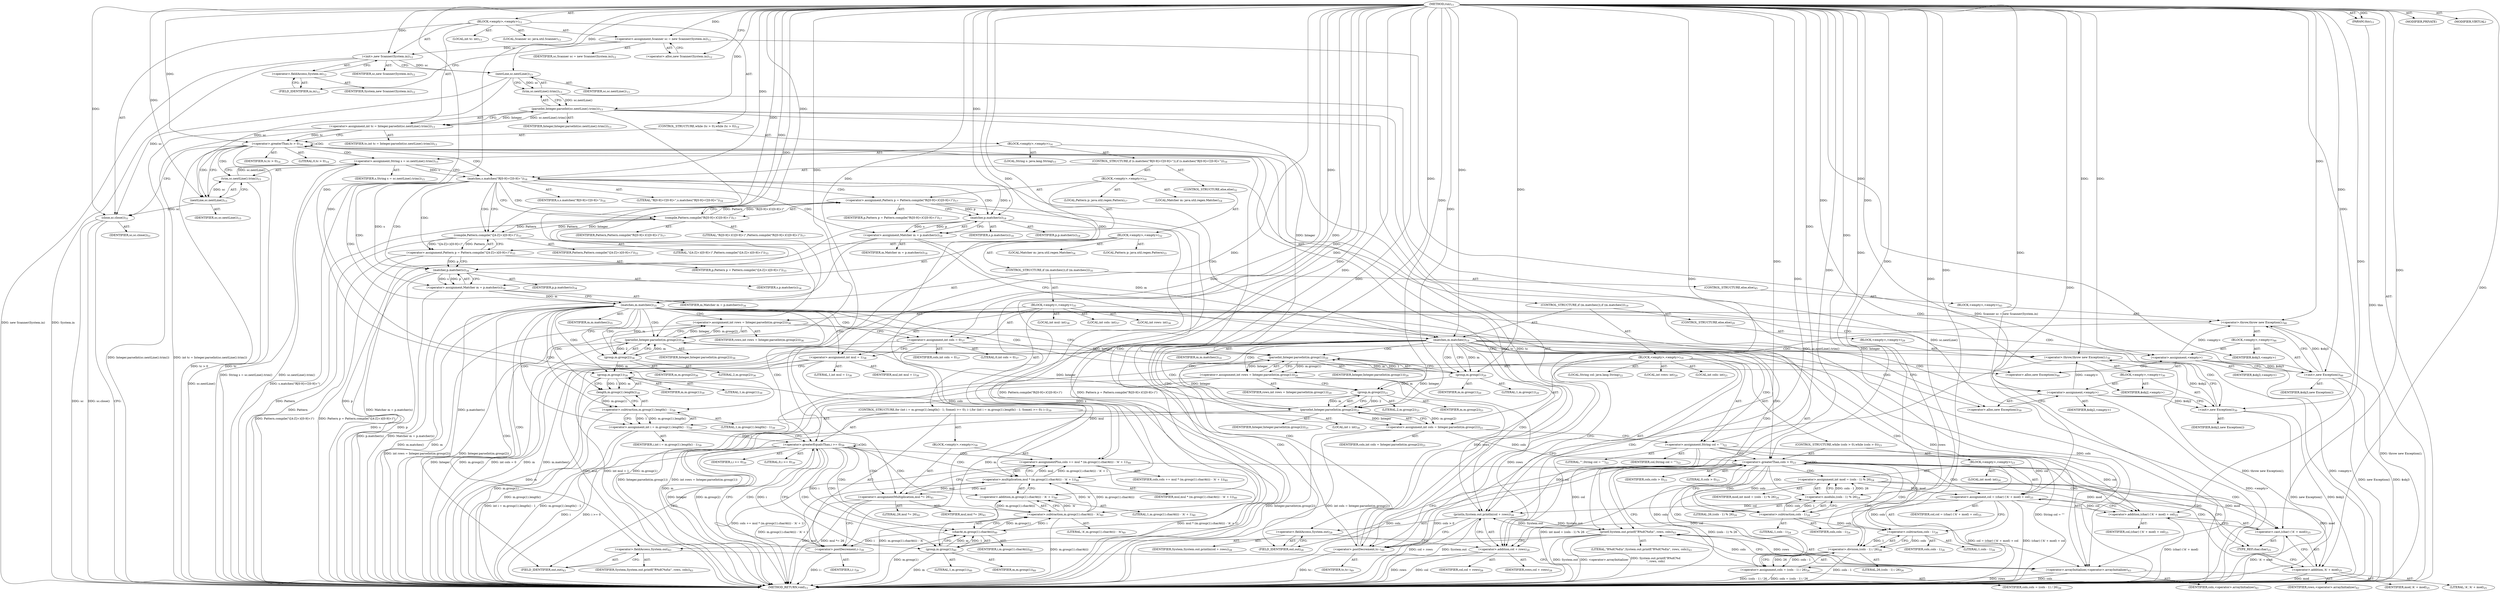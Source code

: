 digraph "run" {  
"34" [label = <(METHOD,run)<SUB>11</SUB>> ]
"35" [label = <(PARAM,this)<SUB>11</SUB>> ]
"36" [label = <(BLOCK,&lt;empty&gt;,&lt;empty&gt;)<SUB>11</SUB>> ]
"4" [label = <(LOCAL,Scanner sc: java.util.Scanner)<SUB>12</SUB>> ]
"37" [label = <(&lt;operator&gt;.assignment,Scanner sc = new Scanner(System.in))<SUB>12</SUB>> ]
"38" [label = <(IDENTIFIER,sc,Scanner sc = new Scanner(System.in))<SUB>12</SUB>> ]
"39" [label = <(&lt;operator&gt;.alloc,new Scanner(System.in))<SUB>12</SUB>> ]
"40" [label = <(&lt;init&gt;,new Scanner(System.in))<SUB>12</SUB>> ]
"3" [label = <(IDENTIFIER,sc,new Scanner(System.in))<SUB>12</SUB>> ]
"41" [label = <(&lt;operator&gt;.fieldAccess,System.in)<SUB>12</SUB>> ]
"42" [label = <(IDENTIFIER,System,new Scanner(System.in))<SUB>12</SUB>> ]
"43" [label = <(FIELD_IDENTIFIER,in,in)<SUB>12</SUB>> ]
"44" [label = <(LOCAL,int tc: int)<SUB>13</SUB>> ]
"45" [label = <(&lt;operator&gt;.assignment,int tc = Integer.parseInt(sc.nextLine().trim()))<SUB>13</SUB>> ]
"46" [label = <(IDENTIFIER,tc,int tc = Integer.parseInt(sc.nextLine().trim()))<SUB>13</SUB>> ]
"47" [label = <(parseInt,Integer.parseInt(sc.nextLine().trim()))<SUB>13</SUB>> ]
"48" [label = <(IDENTIFIER,Integer,Integer.parseInt(sc.nextLine().trim()))<SUB>13</SUB>> ]
"49" [label = <(trim,sc.nextLine().trim())<SUB>13</SUB>> ]
"50" [label = <(nextLine,sc.nextLine())<SUB>13</SUB>> ]
"51" [label = <(IDENTIFIER,sc,sc.nextLine())<SUB>13</SUB>> ]
"52" [label = <(CONTROL_STRUCTURE,while (tc &gt; 0),while (tc &gt; 0))<SUB>14</SUB>> ]
"53" [label = <(&lt;operator&gt;.greaterThan,tc &gt; 0)<SUB>14</SUB>> ]
"54" [label = <(IDENTIFIER,tc,tc &gt; 0)<SUB>14</SUB>> ]
"55" [label = <(LITERAL,0,tc &gt; 0)<SUB>14</SUB>> ]
"56" [label = <(BLOCK,&lt;empty&gt;,&lt;empty&gt;)<SUB>14</SUB>> ]
"57" [label = <(LOCAL,String s: java.lang.String)<SUB>15</SUB>> ]
"58" [label = <(&lt;operator&gt;.assignment,String s = sc.nextLine().trim())<SUB>15</SUB>> ]
"59" [label = <(IDENTIFIER,s,String s = sc.nextLine().trim())<SUB>15</SUB>> ]
"60" [label = <(trim,sc.nextLine().trim())<SUB>15</SUB>> ]
"61" [label = <(nextLine,sc.nextLine())<SUB>15</SUB>> ]
"62" [label = <(IDENTIFIER,sc,sc.nextLine())<SUB>15</SUB>> ]
"63" [label = <(CONTROL_STRUCTURE,if (s.matches(&quot;R[0-9]+C[0-9]+&quot;)),if (s.matches(&quot;R[0-9]+C[0-9]+&quot;)))<SUB>16</SUB>> ]
"64" [label = <(matches,s.matches(&quot;R[0-9]+C[0-9]+&quot;))<SUB>16</SUB>> ]
"65" [label = <(IDENTIFIER,s,s.matches(&quot;R[0-9]+C[0-9]+&quot;))<SUB>16</SUB>> ]
"66" [label = <(LITERAL,&quot;R[0-9]+C[0-9]+&quot;,s.matches(&quot;R[0-9]+C[0-9]+&quot;))<SUB>16</SUB>> ]
"67" [label = <(BLOCK,&lt;empty&gt;,&lt;empty&gt;)<SUB>16</SUB>> ]
"68" [label = <(LOCAL,Pattern p: java.util.regex.Pattern)<SUB>17</SUB>> ]
"69" [label = <(&lt;operator&gt;.assignment,Pattern p = Pattern.compile(&quot;R([0-9]+)C([0-9]+)&quot;))<SUB>17</SUB>> ]
"70" [label = <(IDENTIFIER,p,Pattern p = Pattern.compile(&quot;R([0-9]+)C([0-9]+)&quot;))<SUB>17</SUB>> ]
"71" [label = <(compile,Pattern.compile(&quot;R([0-9]+)C([0-9]+)&quot;))<SUB>17</SUB>> ]
"72" [label = <(IDENTIFIER,Pattern,Pattern.compile(&quot;R([0-9]+)C([0-9]+)&quot;))<SUB>17</SUB>> ]
"73" [label = <(LITERAL,&quot;R([0-9]+)C([0-9]+)&quot;,Pattern.compile(&quot;R([0-9]+)C([0-9]+)&quot;))<SUB>17</SUB>> ]
"74" [label = <(LOCAL,Matcher m: java.util.regex.Matcher)<SUB>18</SUB>> ]
"75" [label = <(&lt;operator&gt;.assignment,Matcher m = p.matcher(s))<SUB>18</SUB>> ]
"76" [label = <(IDENTIFIER,m,Matcher m = p.matcher(s))<SUB>18</SUB>> ]
"77" [label = <(matcher,p.matcher(s))<SUB>18</SUB>> ]
"78" [label = <(IDENTIFIER,p,p.matcher(s))<SUB>18</SUB>> ]
"79" [label = <(IDENTIFIER,s,p.matcher(s))<SUB>18</SUB>> ]
"80" [label = <(CONTROL_STRUCTURE,if (m.matches()),if (m.matches()))<SUB>19</SUB>> ]
"81" [label = <(matches,m.matches())<SUB>19</SUB>> ]
"82" [label = <(IDENTIFIER,m,m.matches())<SUB>19</SUB>> ]
"83" [label = <(BLOCK,&lt;empty&gt;,&lt;empty&gt;)<SUB>19</SUB>> ]
"84" [label = <(LOCAL,int rows: int)<SUB>20</SUB>> ]
"85" [label = <(&lt;operator&gt;.assignment,int rows = Integer.parseInt(m.group(1)))<SUB>20</SUB>> ]
"86" [label = <(IDENTIFIER,rows,int rows = Integer.parseInt(m.group(1)))<SUB>20</SUB>> ]
"87" [label = <(parseInt,Integer.parseInt(m.group(1)))<SUB>20</SUB>> ]
"88" [label = <(IDENTIFIER,Integer,Integer.parseInt(m.group(1)))<SUB>20</SUB>> ]
"89" [label = <(group,m.group(1))<SUB>20</SUB>> ]
"90" [label = <(IDENTIFIER,m,m.group(1))<SUB>20</SUB>> ]
"91" [label = <(LITERAL,1,m.group(1))<SUB>20</SUB>> ]
"92" [label = <(LOCAL,int cols: int)<SUB>21</SUB>> ]
"93" [label = <(&lt;operator&gt;.assignment,int cols = Integer.parseInt(m.group(2)))<SUB>21</SUB>> ]
"94" [label = <(IDENTIFIER,cols,int cols = Integer.parseInt(m.group(2)))<SUB>21</SUB>> ]
"95" [label = <(parseInt,Integer.parseInt(m.group(2)))<SUB>21</SUB>> ]
"96" [label = <(IDENTIFIER,Integer,Integer.parseInt(m.group(2)))<SUB>21</SUB>> ]
"97" [label = <(group,m.group(2))<SUB>21</SUB>> ]
"98" [label = <(IDENTIFIER,m,m.group(2))<SUB>21</SUB>> ]
"99" [label = <(LITERAL,2,m.group(2))<SUB>21</SUB>> ]
"100" [label = <(LOCAL,String col: java.lang.String)<SUB>22</SUB>> ]
"101" [label = <(&lt;operator&gt;.assignment,String col = &quot;&quot;)<SUB>22</SUB>> ]
"102" [label = <(IDENTIFIER,col,String col = &quot;&quot;)<SUB>22</SUB>> ]
"103" [label = <(LITERAL,&quot;&quot;,String col = &quot;&quot;)<SUB>22</SUB>> ]
"104" [label = <(CONTROL_STRUCTURE,while (cols &gt; 0),while (cols &gt; 0))<SUB>23</SUB>> ]
"105" [label = <(&lt;operator&gt;.greaterThan,cols &gt; 0)<SUB>23</SUB>> ]
"106" [label = <(IDENTIFIER,cols,cols &gt; 0)<SUB>23</SUB>> ]
"107" [label = <(LITERAL,0,cols &gt; 0)<SUB>23</SUB>> ]
"108" [label = <(BLOCK,&lt;empty&gt;,&lt;empty&gt;)<SUB>23</SUB>> ]
"109" [label = <(LOCAL,int mod: int)<SUB>24</SUB>> ]
"110" [label = <(&lt;operator&gt;.assignment,int mod = (cols - 1) % 26)<SUB>24</SUB>> ]
"111" [label = <(IDENTIFIER,mod,int mod = (cols - 1) % 26)<SUB>24</SUB>> ]
"112" [label = <(&lt;operator&gt;.modulo,(cols - 1) % 26)<SUB>24</SUB>> ]
"113" [label = <(&lt;operator&gt;.subtraction,cols - 1)<SUB>24</SUB>> ]
"114" [label = <(IDENTIFIER,cols,cols - 1)<SUB>24</SUB>> ]
"115" [label = <(LITERAL,1,cols - 1)<SUB>24</SUB>> ]
"116" [label = <(LITERAL,26,(cols - 1) % 26)<SUB>24</SUB>> ]
"117" [label = <(&lt;operator&gt;.assignment,col = (char) ('A' + mod) + col)<SUB>25</SUB>> ]
"118" [label = <(IDENTIFIER,col,col = (char) ('A' + mod) + col)<SUB>25</SUB>> ]
"119" [label = <(&lt;operator&gt;.addition,(char) ('A' + mod) + col)<SUB>25</SUB>> ]
"120" [label = <(&lt;operator&gt;.cast,(char) ('A' + mod))<SUB>25</SUB>> ]
"121" [label = <(TYPE_REF,char,char)<SUB>25</SUB>> ]
"122" [label = <(&lt;operator&gt;.addition,'A' + mod)<SUB>25</SUB>> ]
"123" [label = <(LITERAL,'A','A' + mod)<SUB>25</SUB>> ]
"124" [label = <(IDENTIFIER,mod,'A' + mod)<SUB>25</SUB>> ]
"125" [label = <(IDENTIFIER,col,(char) ('A' + mod) + col)<SUB>25</SUB>> ]
"126" [label = <(&lt;operator&gt;.assignment,cols = (cols - 1) / 26)<SUB>26</SUB>> ]
"127" [label = <(IDENTIFIER,cols,cols = (cols - 1) / 26)<SUB>26</SUB>> ]
"128" [label = <(&lt;operator&gt;.division,(cols - 1) / 26)<SUB>26</SUB>> ]
"129" [label = <(&lt;operator&gt;.subtraction,cols - 1)<SUB>26</SUB>> ]
"130" [label = <(IDENTIFIER,cols,cols - 1)<SUB>26</SUB>> ]
"131" [label = <(LITERAL,1,cols - 1)<SUB>26</SUB>> ]
"132" [label = <(LITERAL,26,(cols - 1) / 26)<SUB>26</SUB>> ]
"133" [label = <(println,System.out.println(col + rows))<SUB>28</SUB>> ]
"134" [label = <(&lt;operator&gt;.fieldAccess,System.out)<SUB>28</SUB>> ]
"135" [label = <(IDENTIFIER,System,System.out.println(col + rows))<SUB>28</SUB>> ]
"136" [label = <(FIELD_IDENTIFIER,out,out)<SUB>28</SUB>> ]
"137" [label = <(&lt;operator&gt;.addition,col + rows)<SUB>28</SUB>> ]
"138" [label = <(IDENTIFIER,col,col + rows)<SUB>28</SUB>> ]
"139" [label = <(IDENTIFIER,rows,col + rows)<SUB>28</SUB>> ]
"140" [label = <(CONTROL_STRUCTURE,else,else)<SUB>29</SUB>> ]
"141" [label = <(BLOCK,&lt;empty&gt;,&lt;empty&gt;)<SUB>29</SUB>> ]
"142" [label = <(&lt;operator&gt;.throw,throw new Exception();)<SUB>30</SUB>> ]
"143" [label = <(BLOCK,&lt;empty&gt;,&lt;empty&gt;)<SUB>30</SUB>> ]
"144" [label = <(&lt;operator&gt;.assignment,&lt;empty&gt;)> ]
"145" [label = <(IDENTIFIER,$obj2,&lt;empty&gt;)> ]
"146" [label = <(&lt;operator&gt;.alloc,new Exception())<SUB>30</SUB>> ]
"147" [label = <(&lt;init&gt;,new Exception())<SUB>30</SUB>> ]
"148" [label = <(IDENTIFIER,$obj2,new Exception())> ]
"149" [label = <(IDENTIFIER,$obj2,&lt;empty&gt;)> ]
"150" [label = <(CONTROL_STRUCTURE,else,else)<SUB>32</SUB>> ]
"151" [label = <(BLOCK,&lt;empty&gt;,&lt;empty&gt;)<SUB>32</SUB>> ]
"152" [label = <(LOCAL,Pattern p: java.util.regex.Pattern)<SUB>33</SUB>> ]
"153" [label = <(&lt;operator&gt;.assignment,Pattern p = Pattern.compile(&quot;([A-Z]+)([0-9]+)&quot;))<SUB>33</SUB>> ]
"154" [label = <(IDENTIFIER,p,Pattern p = Pattern.compile(&quot;([A-Z]+)([0-9]+)&quot;))<SUB>33</SUB>> ]
"155" [label = <(compile,Pattern.compile(&quot;([A-Z]+)([0-9]+)&quot;))<SUB>33</SUB>> ]
"156" [label = <(IDENTIFIER,Pattern,Pattern.compile(&quot;([A-Z]+)([0-9]+)&quot;))<SUB>33</SUB>> ]
"157" [label = <(LITERAL,&quot;([A-Z]+)([0-9]+)&quot;,Pattern.compile(&quot;([A-Z]+)([0-9]+)&quot;))<SUB>33</SUB>> ]
"158" [label = <(LOCAL,Matcher m: java.util.regex.Matcher)<SUB>34</SUB>> ]
"159" [label = <(&lt;operator&gt;.assignment,Matcher m = p.matcher(s))<SUB>34</SUB>> ]
"160" [label = <(IDENTIFIER,m,Matcher m = p.matcher(s))<SUB>34</SUB>> ]
"161" [label = <(matcher,p.matcher(s))<SUB>34</SUB>> ]
"162" [label = <(IDENTIFIER,p,p.matcher(s))<SUB>34</SUB>> ]
"163" [label = <(IDENTIFIER,s,p.matcher(s))<SUB>34</SUB>> ]
"164" [label = <(CONTROL_STRUCTURE,if (m.matches()),if (m.matches()))<SUB>35</SUB>> ]
"165" [label = <(matches,m.matches())<SUB>35</SUB>> ]
"166" [label = <(IDENTIFIER,m,m.matches())<SUB>35</SUB>> ]
"167" [label = <(BLOCK,&lt;empty&gt;,&lt;empty&gt;)<SUB>35</SUB>> ]
"168" [label = <(LOCAL,int rows: int)<SUB>36</SUB>> ]
"169" [label = <(&lt;operator&gt;.assignment,int rows = Integer.parseInt(m.group(2)))<SUB>36</SUB>> ]
"170" [label = <(IDENTIFIER,rows,int rows = Integer.parseInt(m.group(2)))<SUB>36</SUB>> ]
"171" [label = <(parseInt,Integer.parseInt(m.group(2)))<SUB>36</SUB>> ]
"172" [label = <(IDENTIFIER,Integer,Integer.parseInt(m.group(2)))<SUB>36</SUB>> ]
"173" [label = <(group,m.group(2))<SUB>36</SUB>> ]
"174" [label = <(IDENTIFIER,m,m.group(2))<SUB>36</SUB>> ]
"175" [label = <(LITERAL,2,m.group(2))<SUB>36</SUB>> ]
"176" [label = <(LOCAL,int cols: int)<SUB>37</SUB>> ]
"177" [label = <(&lt;operator&gt;.assignment,int cols = 0)<SUB>37</SUB>> ]
"178" [label = <(IDENTIFIER,cols,int cols = 0)<SUB>37</SUB>> ]
"179" [label = <(LITERAL,0,int cols = 0)<SUB>37</SUB>> ]
"180" [label = <(LOCAL,int mul: int)<SUB>38</SUB>> ]
"181" [label = <(&lt;operator&gt;.assignment,int mul = 1)<SUB>38</SUB>> ]
"182" [label = <(IDENTIFIER,mul,int mul = 1)<SUB>38</SUB>> ]
"183" [label = <(LITERAL,1,int mul = 1)<SUB>38</SUB>> ]
"184" [label = <(CONTROL_STRUCTURE,for (int i = m.group(1).length() - 1; Some(i &gt;= 0); i--),for (int i = m.group(1).length() - 1; Some(i &gt;= 0); i--))<SUB>39</SUB>> ]
"185" [label = <(LOCAL,int i: int)<SUB>39</SUB>> ]
"186" [label = <(&lt;operator&gt;.assignment,int i = m.group(1).length() - 1)<SUB>39</SUB>> ]
"187" [label = <(IDENTIFIER,i,int i = m.group(1).length() - 1)<SUB>39</SUB>> ]
"188" [label = <(&lt;operator&gt;.subtraction,m.group(1).length() - 1)<SUB>39</SUB>> ]
"189" [label = <(length,m.group(1).length())<SUB>39</SUB>> ]
"190" [label = <(group,m.group(1))<SUB>39</SUB>> ]
"191" [label = <(IDENTIFIER,m,m.group(1))<SUB>39</SUB>> ]
"192" [label = <(LITERAL,1,m.group(1))<SUB>39</SUB>> ]
"193" [label = <(LITERAL,1,m.group(1).length() - 1)<SUB>39</SUB>> ]
"194" [label = <(&lt;operator&gt;.greaterEqualsThan,i &gt;= 0)<SUB>39</SUB>> ]
"195" [label = <(IDENTIFIER,i,i &gt;= 0)<SUB>39</SUB>> ]
"196" [label = <(LITERAL,0,i &gt;= 0)<SUB>39</SUB>> ]
"197" [label = <(&lt;operator&gt;.postDecrement,i--)<SUB>39</SUB>> ]
"198" [label = <(IDENTIFIER,i,i--)<SUB>39</SUB>> ]
"199" [label = <(BLOCK,&lt;empty&gt;,&lt;empty&gt;)<SUB>39</SUB>> ]
"200" [label = <(&lt;operator&gt;.assignmentPlus,cols += mul * (m.group(1).charAt(i) - 'A' + 1))<SUB>40</SUB>> ]
"201" [label = <(IDENTIFIER,cols,cols += mul * (m.group(1).charAt(i) - 'A' + 1))<SUB>40</SUB>> ]
"202" [label = <(&lt;operator&gt;.multiplication,mul * (m.group(1).charAt(i) - 'A' + 1))<SUB>40</SUB>> ]
"203" [label = <(IDENTIFIER,mul,mul * (m.group(1).charAt(i) - 'A' + 1))<SUB>40</SUB>> ]
"204" [label = <(&lt;operator&gt;.addition,m.group(1).charAt(i) - 'A' + 1)<SUB>40</SUB>> ]
"205" [label = <(&lt;operator&gt;.subtraction,m.group(1).charAt(i) - 'A')<SUB>40</SUB>> ]
"206" [label = <(charAt,m.group(1).charAt(i))<SUB>40</SUB>> ]
"207" [label = <(group,m.group(1))<SUB>40</SUB>> ]
"208" [label = <(IDENTIFIER,m,m.group(1))<SUB>40</SUB>> ]
"209" [label = <(LITERAL,1,m.group(1))<SUB>40</SUB>> ]
"210" [label = <(IDENTIFIER,i,m.group(1).charAt(i))<SUB>40</SUB>> ]
"211" [label = <(LITERAL,'A',m.group(1).charAt(i) - 'A')<SUB>40</SUB>> ]
"212" [label = <(LITERAL,1,m.group(1).charAt(i) - 'A' + 1)<SUB>40</SUB>> ]
"213" [label = <(&lt;operator&gt;.assignmentMultiplication,mul *= 26)<SUB>41</SUB>> ]
"214" [label = <(IDENTIFIER,mul,mul *= 26)<SUB>41</SUB>> ]
"215" [label = <(LITERAL,26,mul *= 26)<SUB>41</SUB>> ]
"216" [label = <(printf,System.out.printf(&quot;R%dC%d\n&quot;, rows, cols))<SUB>43</SUB>> ]
"217" [label = <(&lt;operator&gt;.fieldAccess,System.out)<SUB>43</SUB>> ]
"218" [label = <(IDENTIFIER,System,System.out.printf(&quot;R%dC%d\n&quot;, rows, cols))<SUB>43</SUB>> ]
"219" [label = <(FIELD_IDENTIFIER,out,out)<SUB>43</SUB>> ]
"220" [label = <(LITERAL,&quot;R%dC%d\n&quot;,System.out.printf(&quot;R%dC%d\n&quot;, rows, cols))<SUB>43</SUB>> ]
"221" [label = <(&lt;operator&gt;.arrayInitializer,&lt;operator&gt;.arrayInitializer)<SUB>43</SUB>> ]
"222" [label = <(IDENTIFIER,rows,&lt;operator&gt;.arrayInitializer)<SUB>43</SUB>> ]
"223" [label = <(IDENTIFIER,cols,&lt;operator&gt;.arrayInitializer)<SUB>43</SUB>> ]
"224" [label = <(CONTROL_STRUCTURE,else,else)<SUB>45</SUB>> ]
"225" [label = <(BLOCK,&lt;empty&gt;,&lt;empty&gt;)<SUB>45</SUB>> ]
"226" [label = <(&lt;operator&gt;.throw,throw new Exception();)<SUB>46</SUB>> ]
"227" [label = <(BLOCK,&lt;empty&gt;,&lt;empty&gt;)<SUB>46</SUB>> ]
"228" [label = <(&lt;operator&gt;.assignment,&lt;empty&gt;)> ]
"229" [label = <(IDENTIFIER,$obj3,&lt;empty&gt;)> ]
"230" [label = <(&lt;operator&gt;.alloc,new Exception())<SUB>46</SUB>> ]
"231" [label = <(&lt;init&gt;,new Exception())<SUB>46</SUB>> ]
"232" [label = <(IDENTIFIER,$obj3,new Exception())> ]
"233" [label = <(IDENTIFIER,$obj3,&lt;empty&gt;)> ]
"234" [label = <(&lt;operator&gt;.postDecrement,tc--)<SUB>49</SUB>> ]
"235" [label = <(IDENTIFIER,tc,tc--)<SUB>49</SUB>> ]
"236" [label = <(close,sc.close())<SUB>51</SUB>> ]
"237" [label = <(IDENTIFIER,sc,sc.close())<SUB>51</SUB>> ]
"238" [label = <(MODIFIER,PRIVATE)> ]
"239" [label = <(MODIFIER,VIRTUAL)> ]
"240" [label = <(METHOD_RETURN,void)<SUB>11</SUB>> ]
  "34" -> "35"  [ label = "AST: "] 
  "34" -> "36"  [ label = "AST: "] 
  "34" -> "238"  [ label = "AST: "] 
  "34" -> "239"  [ label = "AST: "] 
  "34" -> "240"  [ label = "AST: "] 
  "36" -> "4"  [ label = "AST: "] 
  "36" -> "37"  [ label = "AST: "] 
  "36" -> "40"  [ label = "AST: "] 
  "36" -> "44"  [ label = "AST: "] 
  "36" -> "45"  [ label = "AST: "] 
  "36" -> "52"  [ label = "AST: "] 
  "36" -> "236"  [ label = "AST: "] 
  "37" -> "38"  [ label = "AST: "] 
  "37" -> "39"  [ label = "AST: "] 
  "40" -> "3"  [ label = "AST: "] 
  "40" -> "41"  [ label = "AST: "] 
  "41" -> "42"  [ label = "AST: "] 
  "41" -> "43"  [ label = "AST: "] 
  "45" -> "46"  [ label = "AST: "] 
  "45" -> "47"  [ label = "AST: "] 
  "47" -> "48"  [ label = "AST: "] 
  "47" -> "49"  [ label = "AST: "] 
  "49" -> "50"  [ label = "AST: "] 
  "50" -> "51"  [ label = "AST: "] 
  "52" -> "53"  [ label = "AST: "] 
  "52" -> "56"  [ label = "AST: "] 
  "53" -> "54"  [ label = "AST: "] 
  "53" -> "55"  [ label = "AST: "] 
  "56" -> "57"  [ label = "AST: "] 
  "56" -> "58"  [ label = "AST: "] 
  "56" -> "63"  [ label = "AST: "] 
  "56" -> "234"  [ label = "AST: "] 
  "58" -> "59"  [ label = "AST: "] 
  "58" -> "60"  [ label = "AST: "] 
  "60" -> "61"  [ label = "AST: "] 
  "61" -> "62"  [ label = "AST: "] 
  "63" -> "64"  [ label = "AST: "] 
  "63" -> "67"  [ label = "AST: "] 
  "63" -> "150"  [ label = "AST: "] 
  "64" -> "65"  [ label = "AST: "] 
  "64" -> "66"  [ label = "AST: "] 
  "67" -> "68"  [ label = "AST: "] 
  "67" -> "69"  [ label = "AST: "] 
  "67" -> "74"  [ label = "AST: "] 
  "67" -> "75"  [ label = "AST: "] 
  "67" -> "80"  [ label = "AST: "] 
  "69" -> "70"  [ label = "AST: "] 
  "69" -> "71"  [ label = "AST: "] 
  "71" -> "72"  [ label = "AST: "] 
  "71" -> "73"  [ label = "AST: "] 
  "75" -> "76"  [ label = "AST: "] 
  "75" -> "77"  [ label = "AST: "] 
  "77" -> "78"  [ label = "AST: "] 
  "77" -> "79"  [ label = "AST: "] 
  "80" -> "81"  [ label = "AST: "] 
  "80" -> "83"  [ label = "AST: "] 
  "80" -> "140"  [ label = "AST: "] 
  "81" -> "82"  [ label = "AST: "] 
  "83" -> "84"  [ label = "AST: "] 
  "83" -> "85"  [ label = "AST: "] 
  "83" -> "92"  [ label = "AST: "] 
  "83" -> "93"  [ label = "AST: "] 
  "83" -> "100"  [ label = "AST: "] 
  "83" -> "101"  [ label = "AST: "] 
  "83" -> "104"  [ label = "AST: "] 
  "83" -> "133"  [ label = "AST: "] 
  "85" -> "86"  [ label = "AST: "] 
  "85" -> "87"  [ label = "AST: "] 
  "87" -> "88"  [ label = "AST: "] 
  "87" -> "89"  [ label = "AST: "] 
  "89" -> "90"  [ label = "AST: "] 
  "89" -> "91"  [ label = "AST: "] 
  "93" -> "94"  [ label = "AST: "] 
  "93" -> "95"  [ label = "AST: "] 
  "95" -> "96"  [ label = "AST: "] 
  "95" -> "97"  [ label = "AST: "] 
  "97" -> "98"  [ label = "AST: "] 
  "97" -> "99"  [ label = "AST: "] 
  "101" -> "102"  [ label = "AST: "] 
  "101" -> "103"  [ label = "AST: "] 
  "104" -> "105"  [ label = "AST: "] 
  "104" -> "108"  [ label = "AST: "] 
  "105" -> "106"  [ label = "AST: "] 
  "105" -> "107"  [ label = "AST: "] 
  "108" -> "109"  [ label = "AST: "] 
  "108" -> "110"  [ label = "AST: "] 
  "108" -> "117"  [ label = "AST: "] 
  "108" -> "126"  [ label = "AST: "] 
  "110" -> "111"  [ label = "AST: "] 
  "110" -> "112"  [ label = "AST: "] 
  "112" -> "113"  [ label = "AST: "] 
  "112" -> "116"  [ label = "AST: "] 
  "113" -> "114"  [ label = "AST: "] 
  "113" -> "115"  [ label = "AST: "] 
  "117" -> "118"  [ label = "AST: "] 
  "117" -> "119"  [ label = "AST: "] 
  "119" -> "120"  [ label = "AST: "] 
  "119" -> "125"  [ label = "AST: "] 
  "120" -> "121"  [ label = "AST: "] 
  "120" -> "122"  [ label = "AST: "] 
  "122" -> "123"  [ label = "AST: "] 
  "122" -> "124"  [ label = "AST: "] 
  "126" -> "127"  [ label = "AST: "] 
  "126" -> "128"  [ label = "AST: "] 
  "128" -> "129"  [ label = "AST: "] 
  "128" -> "132"  [ label = "AST: "] 
  "129" -> "130"  [ label = "AST: "] 
  "129" -> "131"  [ label = "AST: "] 
  "133" -> "134"  [ label = "AST: "] 
  "133" -> "137"  [ label = "AST: "] 
  "134" -> "135"  [ label = "AST: "] 
  "134" -> "136"  [ label = "AST: "] 
  "137" -> "138"  [ label = "AST: "] 
  "137" -> "139"  [ label = "AST: "] 
  "140" -> "141"  [ label = "AST: "] 
  "141" -> "142"  [ label = "AST: "] 
  "142" -> "143"  [ label = "AST: "] 
  "143" -> "144"  [ label = "AST: "] 
  "143" -> "147"  [ label = "AST: "] 
  "143" -> "149"  [ label = "AST: "] 
  "144" -> "145"  [ label = "AST: "] 
  "144" -> "146"  [ label = "AST: "] 
  "147" -> "148"  [ label = "AST: "] 
  "150" -> "151"  [ label = "AST: "] 
  "151" -> "152"  [ label = "AST: "] 
  "151" -> "153"  [ label = "AST: "] 
  "151" -> "158"  [ label = "AST: "] 
  "151" -> "159"  [ label = "AST: "] 
  "151" -> "164"  [ label = "AST: "] 
  "153" -> "154"  [ label = "AST: "] 
  "153" -> "155"  [ label = "AST: "] 
  "155" -> "156"  [ label = "AST: "] 
  "155" -> "157"  [ label = "AST: "] 
  "159" -> "160"  [ label = "AST: "] 
  "159" -> "161"  [ label = "AST: "] 
  "161" -> "162"  [ label = "AST: "] 
  "161" -> "163"  [ label = "AST: "] 
  "164" -> "165"  [ label = "AST: "] 
  "164" -> "167"  [ label = "AST: "] 
  "164" -> "224"  [ label = "AST: "] 
  "165" -> "166"  [ label = "AST: "] 
  "167" -> "168"  [ label = "AST: "] 
  "167" -> "169"  [ label = "AST: "] 
  "167" -> "176"  [ label = "AST: "] 
  "167" -> "177"  [ label = "AST: "] 
  "167" -> "180"  [ label = "AST: "] 
  "167" -> "181"  [ label = "AST: "] 
  "167" -> "184"  [ label = "AST: "] 
  "167" -> "216"  [ label = "AST: "] 
  "169" -> "170"  [ label = "AST: "] 
  "169" -> "171"  [ label = "AST: "] 
  "171" -> "172"  [ label = "AST: "] 
  "171" -> "173"  [ label = "AST: "] 
  "173" -> "174"  [ label = "AST: "] 
  "173" -> "175"  [ label = "AST: "] 
  "177" -> "178"  [ label = "AST: "] 
  "177" -> "179"  [ label = "AST: "] 
  "181" -> "182"  [ label = "AST: "] 
  "181" -> "183"  [ label = "AST: "] 
  "184" -> "185"  [ label = "AST: "] 
  "184" -> "186"  [ label = "AST: "] 
  "184" -> "194"  [ label = "AST: "] 
  "184" -> "197"  [ label = "AST: "] 
  "184" -> "199"  [ label = "AST: "] 
  "186" -> "187"  [ label = "AST: "] 
  "186" -> "188"  [ label = "AST: "] 
  "188" -> "189"  [ label = "AST: "] 
  "188" -> "193"  [ label = "AST: "] 
  "189" -> "190"  [ label = "AST: "] 
  "190" -> "191"  [ label = "AST: "] 
  "190" -> "192"  [ label = "AST: "] 
  "194" -> "195"  [ label = "AST: "] 
  "194" -> "196"  [ label = "AST: "] 
  "197" -> "198"  [ label = "AST: "] 
  "199" -> "200"  [ label = "AST: "] 
  "199" -> "213"  [ label = "AST: "] 
  "200" -> "201"  [ label = "AST: "] 
  "200" -> "202"  [ label = "AST: "] 
  "202" -> "203"  [ label = "AST: "] 
  "202" -> "204"  [ label = "AST: "] 
  "204" -> "205"  [ label = "AST: "] 
  "204" -> "212"  [ label = "AST: "] 
  "205" -> "206"  [ label = "AST: "] 
  "205" -> "211"  [ label = "AST: "] 
  "206" -> "207"  [ label = "AST: "] 
  "206" -> "210"  [ label = "AST: "] 
  "207" -> "208"  [ label = "AST: "] 
  "207" -> "209"  [ label = "AST: "] 
  "213" -> "214"  [ label = "AST: "] 
  "213" -> "215"  [ label = "AST: "] 
  "216" -> "217"  [ label = "AST: "] 
  "216" -> "220"  [ label = "AST: "] 
  "216" -> "221"  [ label = "AST: "] 
  "217" -> "218"  [ label = "AST: "] 
  "217" -> "219"  [ label = "AST: "] 
  "221" -> "222"  [ label = "AST: "] 
  "221" -> "223"  [ label = "AST: "] 
  "224" -> "225"  [ label = "AST: "] 
  "225" -> "226"  [ label = "AST: "] 
  "226" -> "227"  [ label = "AST: "] 
  "227" -> "228"  [ label = "AST: "] 
  "227" -> "231"  [ label = "AST: "] 
  "227" -> "233"  [ label = "AST: "] 
  "228" -> "229"  [ label = "AST: "] 
  "228" -> "230"  [ label = "AST: "] 
  "231" -> "232"  [ label = "AST: "] 
  "234" -> "235"  [ label = "AST: "] 
  "236" -> "237"  [ label = "AST: "] 
  "37" -> "43"  [ label = "CFG: "] 
  "40" -> "50"  [ label = "CFG: "] 
  "45" -> "53"  [ label = "CFG: "] 
  "236" -> "240"  [ label = "CFG: "] 
  "39" -> "37"  [ label = "CFG: "] 
  "41" -> "40"  [ label = "CFG: "] 
  "47" -> "45"  [ label = "CFG: "] 
  "53" -> "61"  [ label = "CFG: "] 
  "53" -> "236"  [ label = "CFG: "] 
  "43" -> "41"  [ label = "CFG: "] 
  "49" -> "47"  [ label = "CFG: "] 
  "58" -> "64"  [ label = "CFG: "] 
  "234" -> "53"  [ label = "CFG: "] 
  "50" -> "49"  [ label = "CFG: "] 
  "60" -> "58"  [ label = "CFG: "] 
  "64" -> "71"  [ label = "CFG: "] 
  "64" -> "155"  [ label = "CFG: "] 
  "61" -> "60"  [ label = "CFG: "] 
  "69" -> "77"  [ label = "CFG: "] 
  "75" -> "81"  [ label = "CFG: "] 
  "71" -> "69"  [ label = "CFG: "] 
  "77" -> "75"  [ label = "CFG: "] 
  "81" -> "89"  [ label = "CFG: "] 
  "81" -> "146"  [ label = "CFG: "] 
  "153" -> "161"  [ label = "CFG: "] 
  "159" -> "165"  [ label = "CFG: "] 
  "85" -> "97"  [ label = "CFG: "] 
  "93" -> "101"  [ label = "CFG: "] 
  "101" -> "105"  [ label = "CFG: "] 
  "133" -> "234"  [ label = "CFG: "] 
  "155" -> "153"  [ label = "CFG: "] 
  "161" -> "159"  [ label = "CFG: "] 
  "165" -> "173"  [ label = "CFG: "] 
  "165" -> "230"  [ label = "CFG: "] 
  "87" -> "85"  [ label = "CFG: "] 
  "95" -> "93"  [ label = "CFG: "] 
  "105" -> "113"  [ label = "CFG: "] 
  "105" -> "136"  [ label = "CFG: "] 
  "134" -> "137"  [ label = "CFG: "] 
  "137" -> "133"  [ label = "CFG: "] 
  "142" -> "234"  [ label = "CFG: "] 
  "169" -> "177"  [ label = "CFG: "] 
  "177" -> "181"  [ label = "CFG: "] 
  "181" -> "190"  [ label = "CFG: "] 
  "216" -> "234"  [ label = "CFG: "] 
  "89" -> "87"  [ label = "CFG: "] 
  "97" -> "95"  [ label = "CFG: "] 
  "110" -> "121"  [ label = "CFG: "] 
  "117" -> "129"  [ label = "CFG: "] 
  "126" -> "105"  [ label = "CFG: "] 
  "136" -> "134"  [ label = "CFG: "] 
  "171" -> "169"  [ label = "CFG: "] 
  "186" -> "194"  [ label = "CFG: "] 
  "194" -> "207"  [ label = "CFG: "] 
  "194" -> "219"  [ label = "CFG: "] 
  "197" -> "194"  [ label = "CFG: "] 
  "217" -> "221"  [ label = "CFG: "] 
  "221" -> "216"  [ label = "CFG: "] 
  "226" -> "234"  [ label = "CFG: "] 
  "112" -> "110"  [ label = "CFG: "] 
  "119" -> "117"  [ label = "CFG: "] 
  "128" -> "126"  [ label = "CFG: "] 
  "144" -> "147"  [ label = "CFG: "] 
  "147" -> "142"  [ label = "CFG: "] 
  "173" -> "171"  [ label = "CFG: "] 
  "188" -> "186"  [ label = "CFG: "] 
  "200" -> "213"  [ label = "CFG: "] 
  "213" -> "197"  [ label = "CFG: "] 
  "219" -> "217"  [ label = "CFG: "] 
  "113" -> "112"  [ label = "CFG: "] 
  "120" -> "119"  [ label = "CFG: "] 
  "129" -> "128"  [ label = "CFG: "] 
  "146" -> "144"  [ label = "CFG: "] 
  "189" -> "188"  [ label = "CFG: "] 
  "202" -> "200"  [ label = "CFG: "] 
  "228" -> "231"  [ label = "CFG: "] 
  "231" -> "226"  [ label = "CFG: "] 
  "121" -> "122"  [ label = "CFG: "] 
  "122" -> "120"  [ label = "CFG: "] 
  "190" -> "189"  [ label = "CFG: "] 
  "204" -> "202"  [ label = "CFG: "] 
  "230" -> "228"  [ label = "CFG: "] 
  "205" -> "204"  [ label = "CFG: "] 
  "206" -> "205"  [ label = "CFG: "] 
  "207" -> "206"  [ label = "CFG: "] 
  "34" -> "39"  [ label = "CFG: "] 
  "35" -> "240"  [ label = "DDG: this"] 
  "37" -> "240"  [ label = "DDG: Scanner sc = new Scanner(System.in)"] 
  "40" -> "240"  [ label = "DDG: System.in"] 
  "40" -> "240"  [ label = "DDG: new Scanner(System.in)"] 
  "47" -> "240"  [ label = "DDG: Integer"] 
  "49" -> "240"  [ label = "DDG: sc.nextLine()"] 
  "47" -> "240"  [ label = "DDG: sc.nextLine().trim()"] 
  "45" -> "240"  [ label = "DDG: Integer.parseInt(sc.nextLine().trim())"] 
  "45" -> "240"  [ label = "DDG: int tc = Integer.parseInt(sc.nextLine().trim())"] 
  "53" -> "240"  [ label = "DDG: tc"] 
  "53" -> "240"  [ label = "DDG: tc &gt; 0"] 
  "236" -> "240"  [ label = "DDG: sc"] 
  "236" -> "240"  [ label = "DDG: sc.close()"] 
  "60" -> "240"  [ label = "DDG: sc.nextLine()"] 
  "58" -> "240"  [ label = "DDG: sc.nextLine().trim()"] 
  "58" -> "240"  [ label = "DDG: String s = sc.nextLine().trim()"] 
  "64" -> "240"  [ label = "DDG: s.matches(&quot;R[0-9]+C[0-9]+&quot;)"] 
  "155" -> "240"  [ label = "DDG: Pattern"] 
  "153" -> "240"  [ label = "DDG: Pattern.compile(&quot;([A-Z]+)([0-9]+)&quot;)"] 
  "153" -> "240"  [ label = "DDG: Pattern p = Pattern.compile(&quot;([A-Z]+)([0-9]+)&quot;)"] 
  "161" -> "240"  [ label = "DDG: p"] 
  "161" -> "240"  [ label = "DDG: s"] 
  "159" -> "240"  [ label = "DDG: p.matcher(s)"] 
  "159" -> "240"  [ label = "DDG: Matcher m = p.matcher(s)"] 
  "165" -> "240"  [ label = "DDG: m"] 
  "165" -> "240"  [ label = "DDG: m.matches()"] 
  "228" -> "240"  [ label = "DDG: &lt;empty&gt;"] 
  "231" -> "240"  [ label = "DDG: $obj3"] 
  "231" -> "240"  [ label = "DDG: new Exception()"] 
  "226" -> "240"  [ label = "DDG: throw new Exception();"] 
  "171" -> "240"  [ label = "DDG: Integer"] 
  "171" -> "240"  [ label = "DDG: m.group(2)"] 
  "169" -> "240"  [ label = "DDG: Integer.parseInt(m.group(2))"] 
  "169" -> "240"  [ label = "DDG: int rows = Integer.parseInt(m.group(2))"] 
  "177" -> "240"  [ label = "DDG: int cols = 0"] 
  "181" -> "240"  [ label = "DDG: mul"] 
  "181" -> "240"  [ label = "DDG: int mul = 1"] 
  "190" -> "240"  [ label = "DDG: m"] 
  "189" -> "240"  [ label = "DDG: m.group(1)"] 
  "188" -> "240"  [ label = "DDG: m.group(1).length()"] 
  "186" -> "240"  [ label = "DDG: m.group(1).length() - 1"] 
  "186" -> "240"  [ label = "DDG: int i = m.group(1).length() - 1"] 
  "194" -> "240"  [ label = "DDG: i"] 
  "194" -> "240"  [ label = "DDG: i &gt;= 0"] 
  "216" -> "240"  [ label = "DDG: System.out"] 
  "221" -> "240"  [ label = "DDG: rows"] 
  "221" -> "240"  [ label = "DDG: cols"] 
  "216" -> "240"  [ label = "DDG: &lt;operator&gt;.arrayInitializer"] 
  "216" -> "240"  [ label = "DDG: System.out.printf(&quot;R%dC%d\n&quot;, rows, cols)"] 
  "207" -> "240"  [ label = "DDG: m"] 
  "206" -> "240"  [ label = "DDG: m.group(1)"] 
  "205" -> "240"  [ label = "DDG: m.group(1).charAt(i)"] 
  "204" -> "240"  [ label = "DDG: m.group(1).charAt(i) - 'A'"] 
  "202" -> "240"  [ label = "DDG: m.group(1).charAt(i) - 'A' + 1"] 
  "200" -> "240"  [ label = "DDG: mul * (m.group(1).charAt(i) - 'A' + 1)"] 
  "200" -> "240"  [ label = "DDG: cols += mul * (m.group(1).charAt(i) - 'A' + 1)"] 
  "213" -> "240"  [ label = "DDG: mul"] 
  "213" -> "240"  [ label = "DDG: mul *= 26"] 
  "197" -> "240"  [ label = "DDG: i--"] 
  "71" -> "240"  [ label = "DDG: Pattern"] 
  "69" -> "240"  [ label = "DDG: Pattern.compile(&quot;R([0-9]+)C([0-9]+)&quot;)"] 
  "69" -> "240"  [ label = "DDG: Pattern p = Pattern.compile(&quot;R([0-9]+)C([0-9]+)&quot;)"] 
  "77" -> "240"  [ label = "DDG: p"] 
  "77" -> "240"  [ label = "DDG: s"] 
  "75" -> "240"  [ label = "DDG: p.matcher(s)"] 
  "75" -> "240"  [ label = "DDG: Matcher m = p.matcher(s)"] 
  "81" -> "240"  [ label = "DDG: m"] 
  "81" -> "240"  [ label = "DDG: m.matches()"] 
  "144" -> "240"  [ label = "DDG: &lt;empty&gt;"] 
  "147" -> "240"  [ label = "DDG: $obj2"] 
  "147" -> "240"  [ label = "DDG: new Exception()"] 
  "142" -> "240"  [ label = "DDG: throw new Exception();"] 
  "87" -> "240"  [ label = "DDG: m.group(1)"] 
  "85" -> "240"  [ label = "DDG: Integer.parseInt(m.group(1))"] 
  "85" -> "240"  [ label = "DDG: int rows = Integer.parseInt(m.group(1))"] 
  "95" -> "240"  [ label = "DDG: Integer"] 
  "97" -> "240"  [ label = "DDG: m"] 
  "95" -> "240"  [ label = "DDG: m.group(2)"] 
  "93" -> "240"  [ label = "DDG: Integer.parseInt(m.group(2))"] 
  "93" -> "240"  [ label = "DDG: int cols = Integer.parseInt(m.group(2))"] 
  "101" -> "240"  [ label = "DDG: String col = &quot;&quot;"] 
  "105" -> "240"  [ label = "DDG: cols"] 
  "105" -> "240"  [ label = "DDG: cols &gt; 0"] 
  "133" -> "240"  [ label = "DDG: System.out"] 
  "137" -> "240"  [ label = "DDG: col"] 
  "137" -> "240"  [ label = "DDG: rows"] 
  "133" -> "240"  [ label = "DDG: col + rows"] 
  "234" -> "240"  [ label = "DDG: tc--"] 
  "110" -> "240"  [ label = "DDG: (cols - 1) % 26"] 
  "110" -> "240"  [ label = "DDG: int mod = (cols - 1) % 26"] 
  "122" -> "240"  [ label = "DDG: mod"] 
  "120" -> "240"  [ label = "DDG: 'A' + mod"] 
  "119" -> "240"  [ label = "DDG: (char) ('A' + mod)"] 
  "117" -> "240"  [ label = "DDG: (char) ('A' + mod) + col"] 
  "117" -> "240"  [ label = "DDG: col = (char) ('A' + mod) + col"] 
  "128" -> "240"  [ label = "DDG: cols - 1"] 
  "126" -> "240"  [ label = "DDG: (cols - 1) / 26"] 
  "126" -> "240"  [ label = "DDG: cols = (cols - 1) / 26"] 
  "34" -> "35"  [ label = "DDG: "] 
  "34" -> "37"  [ label = "DDG: "] 
  "47" -> "45"  [ label = "DDG: Integer"] 
  "47" -> "45"  [ label = "DDG: sc.nextLine().trim()"] 
  "37" -> "40"  [ label = "DDG: sc"] 
  "34" -> "40"  [ label = "DDG: "] 
  "50" -> "236"  [ label = "DDG: sc"] 
  "61" -> "236"  [ label = "DDG: sc"] 
  "34" -> "236"  [ label = "DDG: "] 
  "34" -> "47"  [ label = "DDG: "] 
  "49" -> "47"  [ label = "DDG: sc.nextLine()"] 
  "45" -> "53"  [ label = "DDG: tc"] 
  "234" -> "53"  [ label = "DDG: tc"] 
  "34" -> "53"  [ label = "DDG: "] 
  "60" -> "58"  [ label = "DDG: sc.nextLine()"] 
  "50" -> "49"  [ label = "DDG: sc"] 
  "53" -> "234"  [ label = "DDG: tc"] 
  "34" -> "234"  [ label = "DDG: "] 
  "40" -> "50"  [ label = "DDG: sc"] 
  "34" -> "50"  [ label = "DDG: "] 
  "61" -> "60"  [ label = "DDG: sc"] 
  "58" -> "64"  [ label = "DDG: s"] 
  "34" -> "64"  [ label = "DDG: "] 
  "71" -> "69"  [ label = "DDG: Pattern"] 
  "71" -> "69"  [ label = "DDG: &quot;R([0-9]+)C([0-9]+)&quot;"] 
  "77" -> "75"  [ label = "DDG: p"] 
  "77" -> "75"  [ label = "DDG: s"] 
  "50" -> "61"  [ label = "DDG: sc"] 
  "34" -> "61"  [ label = "DDG: "] 
  "155" -> "153"  [ label = "DDG: Pattern"] 
  "155" -> "153"  [ label = "DDG: &quot;([A-Z]+)([0-9]+)&quot;"] 
  "161" -> "159"  [ label = "DDG: p"] 
  "161" -> "159"  [ label = "DDG: s"] 
  "155" -> "71"  [ label = "DDG: Pattern"] 
  "34" -> "71"  [ label = "DDG: "] 
  "69" -> "77"  [ label = "DDG: p"] 
  "34" -> "77"  [ label = "DDG: "] 
  "64" -> "77"  [ label = "DDG: s"] 
  "75" -> "81"  [ label = "DDG: m"] 
  "34" -> "81"  [ label = "DDG: "] 
  "87" -> "85"  [ label = "DDG: Integer"] 
  "87" -> "85"  [ label = "DDG: m.group(1)"] 
  "95" -> "93"  [ label = "DDG: Integer"] 
  "95" -> "93"  [ label = "DDG: m.group(2)"] 
  "34" -> "101"  [ label = "DDG: "] 
  "216" -> "133"  [ label = "DDG: System.out"] 
  "101" -> "133"  [ label = "DDG: col"] 
  "117" -> "133"  [ label = "DDG: col"] 
  "34" -> "133"  [ label = "DDG: "] 
  "85" -> "133"  [ label = "DDG: rows"] 
  "71" -> "155"  [ label = "DDG: Pattern"] 
  "34" -> "155"  [ label = "DDG: "] 
  "153" -> "161"  [ label = "DDG: p"] 
  "34" -> "161"  [ label = "DDG: "] 
  "64" -> "161"  [ label = "DDG: s"] 
  "159" -> "165"  [ label = "DDG: m"] 
  "34" -> "165"  [ label = "DDG: "] 
  "171" -> "169"  [ label = "DDG: Integer"] 
  "171" -> "169"  [ label = "DDG: m.group(2)"] 
  "34" -> "177"  [ label = "DDG: "] 
  "34" -> "181"  [ label = "DDG: "] 
  "47" -> "87"  [ label = "DDG: Integer"] 
  "171" -> "87"  [ label = "DDG: Integer"] 
  "95" -> "87"  [ label = "DDG: Integer"] 
  "34" -> "87"  [ label = "DDG: "] 
  "89" -> "87"  [ label = "DDG: m"] 
  "89" -> "87"  [ label = "DDG: 1"] 
  "87" -> "95"  [ label = "DDG: Integer"] 
  "34" -> "95"  [ label = "DDG: "] 
  "97" -> "95"  [ label = "DDG: m"] 
  "97" -> "95"  [ label = "DDG: 2"] 
  "93" -> "105"  [ label = "DDG: cols"] 
  "126" -> "105"  [ label = "DDG: cols"] 
  "34" -> "105"  [ label = "DDG: "] 
  "112" -> "110"  [ label = "DDG: cols - 1"] 
  "112" -> "110"  [ label = "DDG: 26"] 
  "34" -> "117"  [ label = "DDG: "] 
  "110" -> "117"  [ label = "DDG: mod"] 
  "101" -> "117"  [ label = "DDG: col"] 
  "128" -> "126"  [ label = "DDG: cols - 1"] 
  "128" -> "126"  [ label = "DDG: 26"] 
  "101" -> "137"  [ label = "DDG: col"] 
  "117" -> "137"  [ label = "DDG: col"] 
  "34" -> "137"  [ label = "DDG: "] 
  "85" -> "137"  [ label = "DDG: rows"] 
  "144" -> "142"  [ label = "DDG: &lt;empty&gt;"] 
  "147" -> "142"  [ label = "DDG: $obj2"] 
  "34" -> "142"  [ label = "DDG: "] 
  "188" -> "186"  [ label = "DDG: m.group(1).length()"] 
  "188" -> "186"  [ label = "DDG: 1"] 
  "133" -> "216"  [ label = "DDG: System.out"] 
  "34" -> "216"  [ label = "DDG: "] 
  "221" -> "216"  [ label = "DDG: rows"] 
  "221" -> "216"  [ label = "DDG: cols"] 
  "81" -> "89"  [ label = "DDG: m"] 
  "34" -> "89"  [ label = "DDG: "] 
  "89" -> "97"  [ label = "DDG: m"] 
  "34" -> "97"  [ label = "DDG: "] 
  "34" -> "144"  [ label = "DDG: "] 
  "34" -> "149"  [ label = "DDG: "] 
  "47" -> "171"  [ label = "DDG: Integer"] 
  "95" -> "171"  [ label = "DDG: Integer"] 
  "34" -> "171"  [ label = "DDG: "] 
  "173" -> "171"  [ label = "DDG: m"] 
  "173" -> "171"  [ label = "DDG: 2"] 
  "186" -> "194"  [ label = "DDG: i"] 
  "197" -> "194"  [ label = "DDG: i"] 
  "34" -> "194"  [ label = "DDG: "] 
  "206" -> "197"  [ label = "DDG: i"] 
  "34" -> "197"  [ label = "DDG: "] 
  "202" -> "200"  [ label = "DDG: mul"] 
  "202" -> "200"  [ label = "DDG: m.group(1).charAt(i) - 'A' + 1"] 
  "34" -> "213"  [ label = "DDG: "] 
  "169" -> "221"  [ label = "DDG: rows"] 
  "34" -> "221"  [ label = "DDG: "] 
  "177" -> "221"  [ label = "DDG: cols"] 
  "200" -> "221"  [ label = "DDG: cols"] 
  "228" -> "226"  [ label = "DDG: &lt;empty&gt;"] 
  "231" -> "226"  [ label = "DDG: $obj3"] 
  "34" -> "226"  [ label = "DDG: "] 
  "113" -> "112"  [ label = "DDG: cols"] 
  "113" -> "112"  [ label = "DDG: 1"] 
  "34" -> "112"  [ label = "DDG: "] 
  "34" -> "119"  [ label = "DDG: "] 
  "110" -> "119"  [ label = "DDG: mod"] 
  "101" -> "119"  [ label = "DDG: col"] 
  "117" -> "119"  [ label = "DDG: col"] 
  "129" -> "128"  [ label = "DDG: cols"] 
  "129" -> "128"  [ label = "DDG: 1"] 
  "34" -> "128"  [ label = "DDG: "] 
  "144" -> "147"  [ label = "DDG: $obj2"] 
  "34" -> "147"  [ label = "DDG: "] 
  "165" -> "173"  [ label = "DDG: m"] 
  "34" -> "173"  [ label = "DDG: "] 
  "189" -> "188"  [ label = "DDG: m.group(1)"] 
  "34" -> "188"  [ label = "DDG: "] 
  "177" -> "200"  [ label = "DDG: cols"] 
  "34" -> "200"  [ label = "DDG: "] 
  "202" -> "213"  [ label = "DDG: mul"] 
  "34" -> "228"  [ label = "DDG: "] 
  "34" -> "233"  [ label = "DDG: "] 
  "105" -> "113"  [ label = "DDG: cols"] 
  "34" -> "113"  [ label = "DDG: "] 
  "34" -> "120"  [ label = "DDG: "] 
  "110" -> "120"  [ label = "DDG: mod"] 
  "113" -> "129"  [ label = "DDG: cols"] 
  "34" -> "129"  [ label = "DDG: "] 
  "190" -> "189"  [ label = "DDG: m"] 
  "190" -> "189"  [ label = "DDG: 1"] 
  "181" -> "202"  [ label = "DDG: mul"] 
  "213" -> "202"  [ label = "DDG: mul"] 
  "34" -> "202"  [ label = "DDG: "] 
  "205" -> "202"  [ label = "DDG: m.group(1).charAt(i)"] 
  "205" -> "202"  [ label = "DDG: 'A'"] 
  "228" -> "231"  [ label = "DDG: $obj3"] 
  "34" -> "231"  [ label = "DDG: "] 
  "34" -> "122"  [ label = "DDG: "] 
  "110" -> "122"  [ label = "DDG: mod"] 
  "173" -> "190"  [ label = "DDG: m"] 
  "34" -> "190"  [ label = "DDG: "] 
  "205" -> "204"  [ label = "DDG: m.group(1).charAt(i)"] 
  "205" -> "204"  [ label = "DDG: 'A'"] 
  "34" -> "204"  [ label = "DDG: "] 
  "206" -> "205"  [ label = "DDG: m.group(1)"] 
  "206" -> "205"  [ label = "DDG: i"] 
  "34" -> "205"  [ label = "DDG: "] 
  "207" -> "206"  [ label = "DDG: m"] 
  "207" -> "206"  [ label = "DDG: 1"] 
  "194" -> "206"  [ label = "DDG: i"] 
  "34" -> "206"  [ label = "DDG: "] 
  "190" -> "207"  [ label = "DDG: m"] 
  "34" -> "207"  [ label = "DDG: "] 
  "53" -> "60"  [ label = "CDG: "] 
  "53" -> "64"  [ label = "CDG: "] 
  "53" -> "58"  [ label = "CDG: "] 
  "53" -> "61"  [ label = "CDG: "] 
  "53" -> "234"  [ label = "CDG: "] 
  "53" -> "53"  [ label = "CDG: "] 
  "64" -> "77"  [ label = "CDG: "] 
  "64" -> "75"  [ label = "CDG: "] 
  "64" -> "81"  [ label = "CDG: "] 
  "64" -> "161"  [ label = "CDG: "] 
  "64" -> "69"  [ label = "CDG: "] 
  "64" -> "153"  [ label = "CDG: "] 
  "64" -> "155"  [ label = "CDG: "] 
  "64" -> "159"  [ label = "CDG: "] 
  "64" -> "71"  [ label = "CDG: "] 
  "64" -> "165"  [ label = "CDG: "] 
  "81" -> "136"  [ label = "CDG: "] 
  "81" -> "146"  [ label = "CDG: "] 
  "81" -> "85"  [ label = "CDG: "] 
  "81" -> "95"  [ label = "CDG: "] 
  "81" -> "87"  [ label = "CDG: "] 
  "81" -> "144"  [ label = "CDG: "] 
  "81" -> "97"  [ label = "CDG: "] 
  "81" -> "134"  [ label = "CDG: "] 
  "81" -> "93"  [ label = "CDG: "] 
  "81" -> "101"  [ label = "CDG: "] 
  "81" -> "137"  [ label = "CDG: "] 
  "81" -> "89"  [ label = "CDG: "] 
  "81" -> "142"  [ label = "CDG: "] 
  "81" -> "105"  [ label = "CDG: "] 
  "81" -> "147"  [ label = "CDG: "] 
  "81" -> "133"  [ label = "CDG: "] 
  "165" -> "188"  [ label = "CDG: "] 
  "165" -> "230"  [ label = "CDG: "] 
  "165" -> "169"  [ label = "CDG: "] 
  "165" -> "226"  [ label = "CDG: "] 
  "165" -> "189"  [ label = "CDG: "] 
  "165" -> "228"  [ label = "CDG: "] 
  "165" -> "181"  [ label = "CDG: "] 
  "165" -> "190"  [ label = "CDG: "] 
  "165" -> "231"  [ label = "CDG: "] 
  "165" -> "173"  [ label = "CDG: "] 
  "165" -> "194"  [ label = "CDG: "] 
  "165" -> "221"  [ label = "CDG: "] 
  "165" -> "186"  [ label = "CDG: "] 
  "165" -> "171"  [ label = "CDG: "] 
  "165" -> "217"  [ label = "CDG: "] 
  "165" -> "177"  [ label = "CDG: "] 
  "165" -> "216"  [ label = "CDG: "] 
  "165" -> "219"  [ label = "CDG: "] 
  "105" -> "120"  [ label = "CDG: "] 
  "105" -> "113"  [ label = "CDG: "] 
  "105" -> "128"  [ label = "CDG: "] 
  "105" -> "119"  [ label = "CDG: "] 
  "105" -> "121"  [ label = "CDG: "] 
  "105" -> "112"  [ label = "CDG: "] 
  "105" -> "129"  [ label = "CDG: "] 
  "105" -> "122"  [ label = "CDG: "] 
  "105" -> "126"  [ label = "CDG: "] 
  "105" -> "105"  [ label = "CDG: "] 
  "105" -> "110"  [ label = "CDG: "] 
  "105" -> "117"  [ label = "CDG: "] 
  "194" -> "197"  [ label = "CDG: "] 
  "194" -> "213"  [ label = "CDG: "] 
  "194" -> "204"  [ label = "CDG: "] 
  "194" -> "206"  [ label = "CDG: "] 
  "194" -> "207"  [ label = "CDG: "] 
  "194" -> "194"  [ label = "CDG: "] 
  "194" -> "202"  [ label = "CDG: "] 
  "194" -> "205"  [ label = "CDG: "] 
  "194" -> "200"  [ label = "CDG: "] 
}
